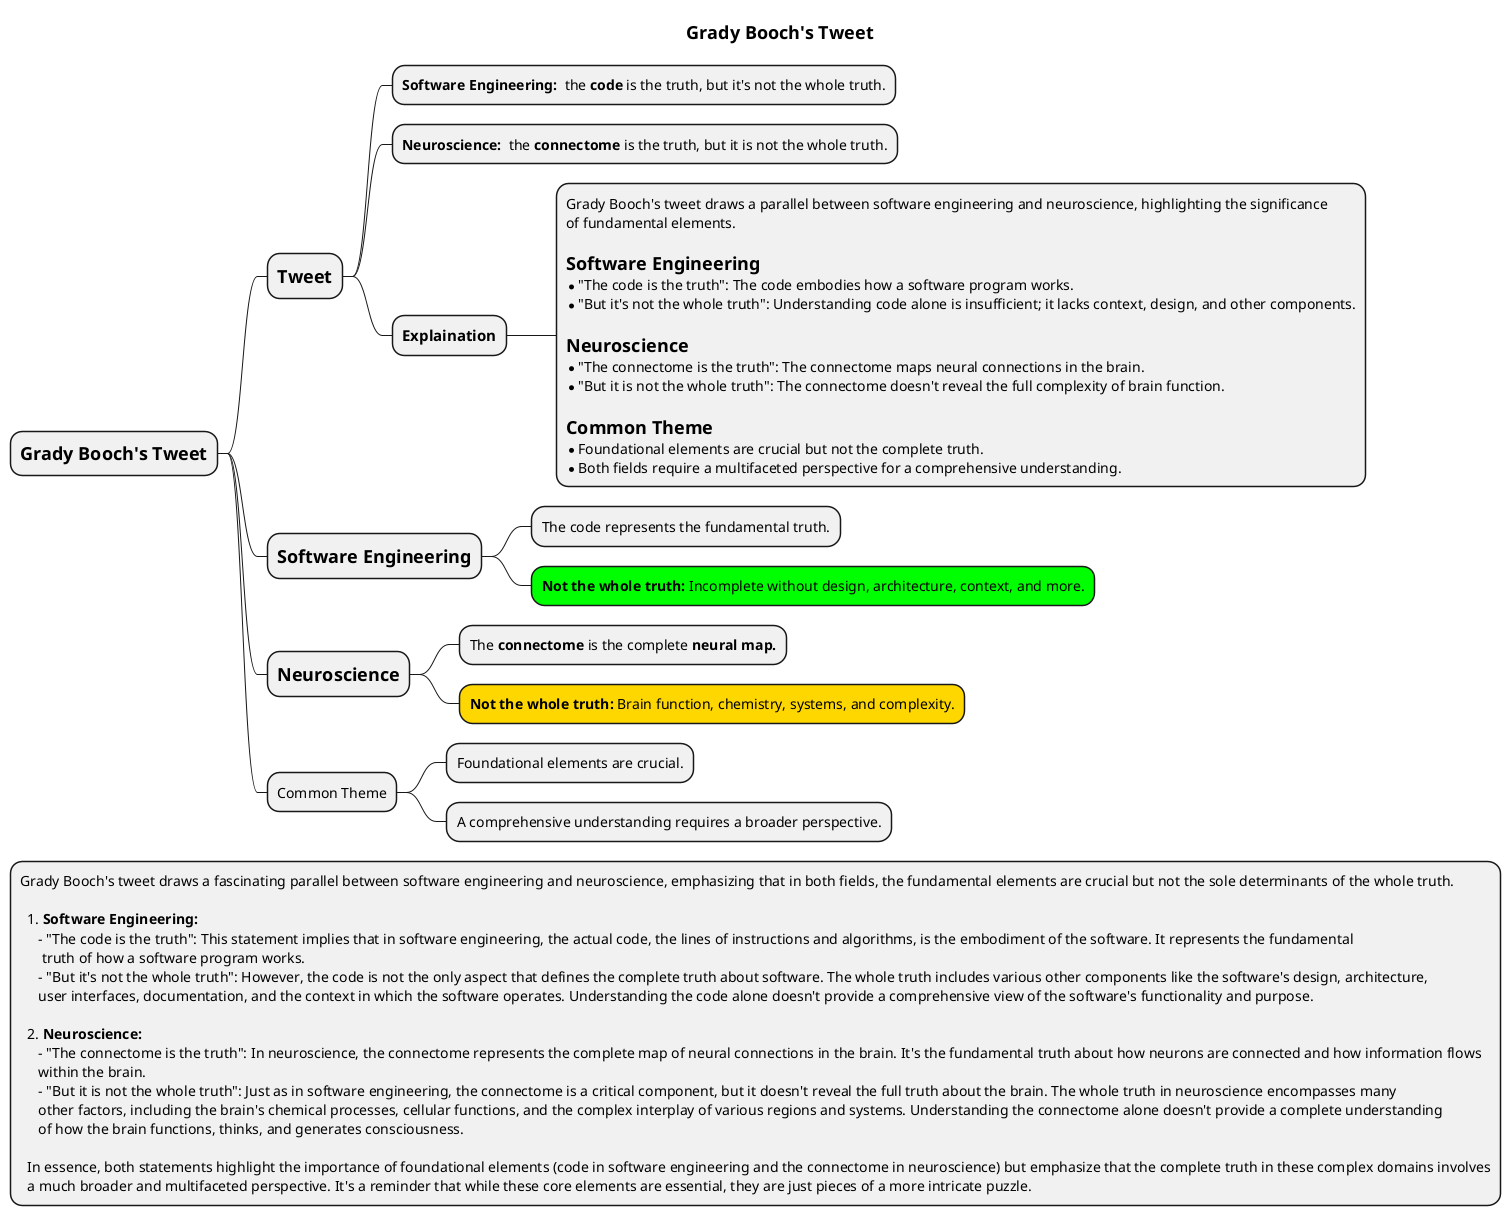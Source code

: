 @startmindmap
title =Grady Booch's Tweet

* =Grady Booch's Tweet
** =Tweet
*** **Software Engineering:**  the **code** is the truth, but it's not the whole truth.
*** **Neuroscience: ** the **connectome** is the truth, but it is not the whole truth.
*** ===Explaination
****:Grady Booch's tweet draws a parallel between software engineering and neuroscience, highlighting the significance
of fundamental elements.

= Software Engineering
* "The code is the truth": The code embodies how a software program works.
* "But it's not the whole truth": Understanding code alone is insufficient; it lacks context, design, and other components.

= Neuroscience
* "The connectome is the truth": The connectome maps neural connections in the brain.
* "But it is not the whole truth": The connectome doesn't reveal the full complexity of brain function.

= Common Theme
* Foundational elements are crucial but not the complete truth.
* Both fields require a multifaceted perspective for a comprehensive understanding.;


** =Software Engineering
*** The code represents the fundamental truth.
***[#lime] **Not the whole truth:** Incomplete without design, architecture, context, and more.

** =Neuroscience
*** The **connectome** is the complete **neural map.**
***[#gold] **Not the whole truth:** Brain function, chemistry, systems, and complexity.

** Common Theme
*** Foundational elements are crucial.
*** A comprehensive understanding requires a broader perspective.

*:Grady Booch's tweet draws a fascinating parallel between software engineering and neuroscience, emphasizing that in both fields, the fundamental elements are crucial but not the sole determinants of the whole truth.

  1. **Software Engineering:**
     - "The code is the truth": This statement implies that in software engineering, the actual code, the lines of instructions and algorithms, is the embodiment of the software. It represents the fundamental
      truth of how a software program works.
     - "But it's not the whole truth": However, the code is not the only aspect that defines the complete truth about software. The whole truth includes various other components like the software's design, architecture,
     user interfaces, documentation, and the context in which the software operates. Understanding the code alone doesn't provide a comprehensive view of the software's functionality and purpose.

  2. **Neuroscience:**
     - "The connectome is the truth": In neuroscience, the connectome represents the complete map of neural connections in the brain. It's the fundamental truth about how neurons are connected and how information flows
     within the brain.
     - "But it is not the whole truth": Just as in software engineering, the connectome is a critical component, but it doesn't reveal the full truth about the brain. The whole truth in neuroscience encompasses many
     other factors, including the brain's chemical processes, cellular functions, and the complex interplay of various regions and systems. Understanding the connectome alone doesn't provide a complete understanding
     of how the brain functions, thinks, and generates consciousness.

  In essence, both statements highlight the importance of foundational elements (code in software engineering and the connectome in neuroscience) but emphasize that the complete truth in these complex domains involves
  a much broader and multifaceted perspective. It's a reminder that while these core elements are essential, they are just pieces of a more intricate puzzle.;
@endmindmap
